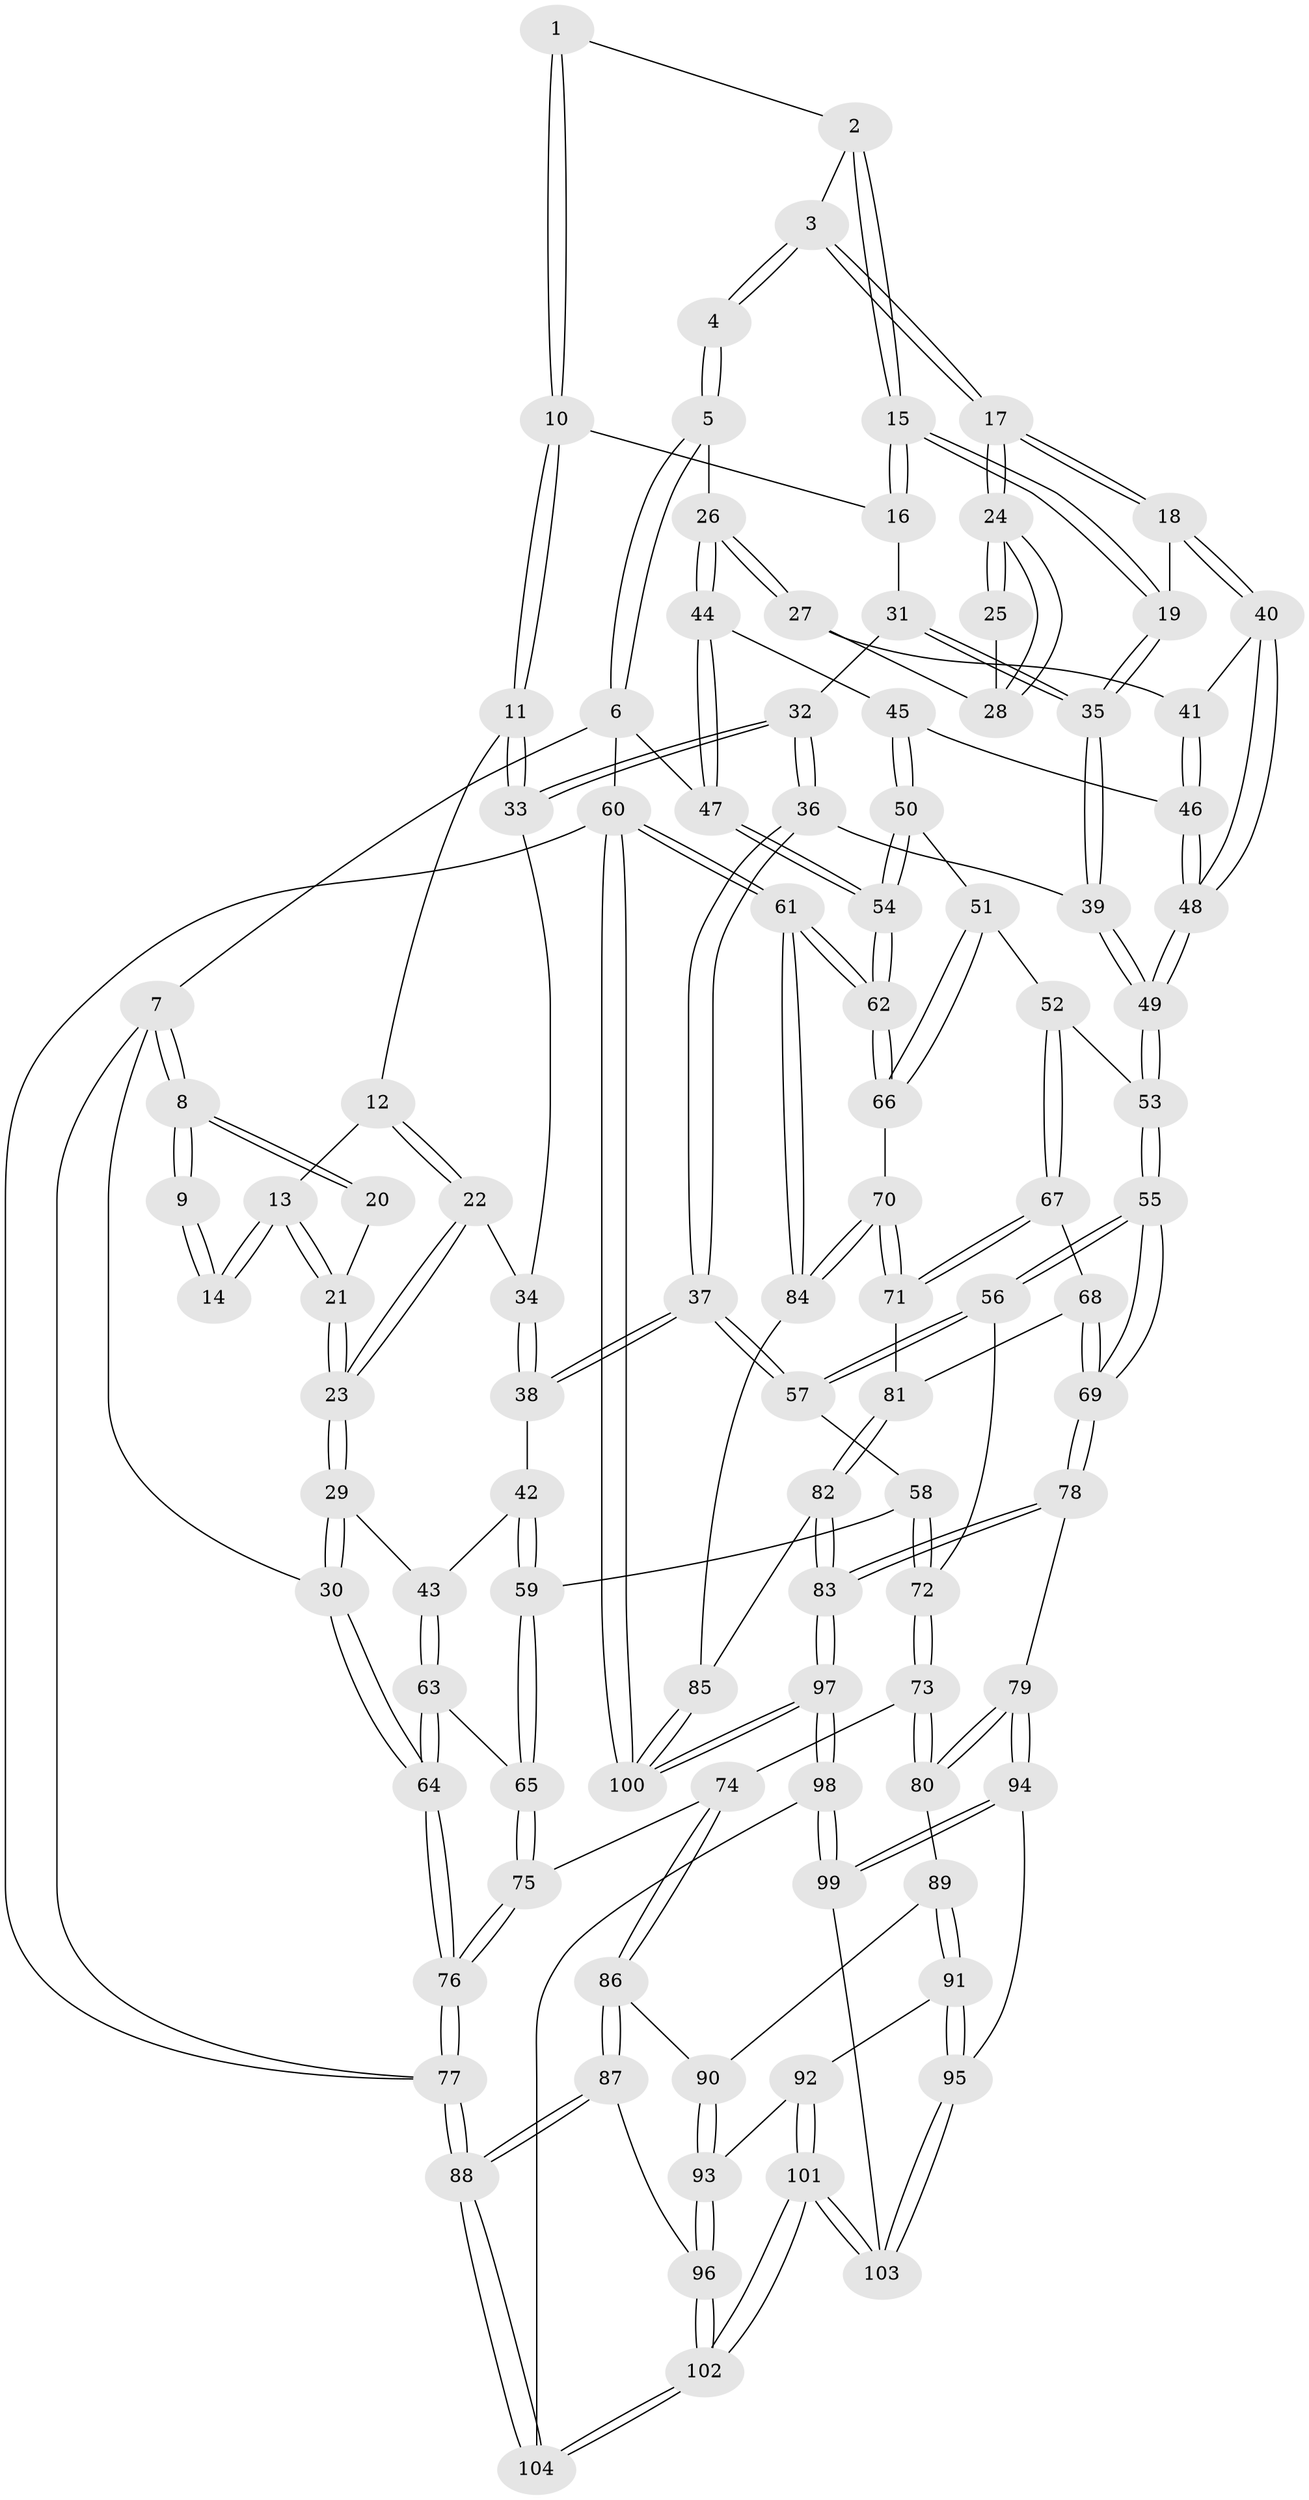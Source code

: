 // coarse degree distribution, {3: 0.21951219512195122, 2: 0.024390243902439025, 5: 0.2682926829268293, 7: 0.04878048780487805, 6: 0.17073170731707318, 4: 0.2682926829268293}
// Generated by graph-tools (version 1.1) at 2025/04/03/04/25 22:04:27]
// undirected, 104 vertices, 257 edges
graph export_dot {
graph [start="1"]
  node [color=gray90,style=filled];
  1 [pos="+0.37605194056556673+0"];
  2 [pos="+0.5535777249391505+0"];
  3 [pos="+0.6317483017133639+0"];
  4 [pos="+0.9035662193847809+0"];
  5 [pos="+0.9604529822223239+0"];
  6 [pos="+1+0"];
  7 [pos="+0+0"];
  8 [pos="+0+0"];
  9 [pos="+0.06643938239695893+0"];
  10 [pos="+0.34779957257907795+0.010409100332353432"];
  11 [pos="+0.25961096456017796+0.08109151971779309"];
  12 [pos="+0.18306717848022339+0.04549444070084195"];
  13 [pos="+0.1775942911194398+0.03855905573058711"];
  14 [pos="+0.1750511860560703+0.033668548545058075"];
  15 [pos="+0.4972161037701665+0.10624139850593949"];
  16 [pos="+0.4021893857244649+0.08407234260360516"];
  17 [pos="+0.5922953301354584+0.14323617792442161"];
  18 [pos="+0.571944765635323+0.18218948792127496"];
  19 [pos="+0.5489244882734037+0.17587164255256282"];
  20 [pos="+0.07530880352049858+0.06730843815238514"];
  21 [pos="+0.08477085931485792+0.11189553901912323"];
  22 [pos="+0.13357700905147488+0.17648155299364926"];
  23 [pos="+0.07111128134908826+0.23096138638298666"];
  24 [pos="+0.5925587191510069+0.14298952283094296"];
  25 [pos="+0.8439551343962628+0"];
  26 [pos="+0.8618197427988428+0.20668694432348889"];
  27 [pos="+0.7654850595865189+0.15081734294755741"];
  28 [pos="+0.7851280378676889+0.03596853816587028"];
  29 [pos="+0.011774427293278813+0.3232571754305188"];
  30 [pos="+0+0.30678477793262393"];
  31 [pos="+0.37909600033872215+0.12757076202189518"];
  32 [pos="+0.31898371804041625+0.1693424126832608"];
  33 [pos="+0.2630028435409587+0.1343693466946658"];
  34 [pos="+0.2553066696846229+0.14168789029888756"];
  35 [pos="+0.4342151154499416+0.24182176088431004"];
  36 [pos="+0.36059644234561056+0.313659212805736"];
  37 [pos="+0.3227600477898891+0.35562204757888893"];
  38 [pos="+0.21116616064792126+0.34330810326554506"];
  39 [pos="+0.36404298070523244+0.3120734355070652"];
  40 [pos="+0.6124663023596435+0.22168897953074582"];
  41 [pos="+0.7320340856277161+0.17945301925603444"];
  42 [pos="+0.16940400493031801+0.3475291014175373"];
  43 [pos="+0.03553326049580177+0.3362621866430208"];
  44 [pos="+0.9141451744742484+0.2597917126312176"];
  45 [pos="+0.8720862649476335+0.3150474559624505"];
  46 [pos="+0.8000029253751745+0.30892971322766033"];
  47 [pos="+1+0.1435723455000347"];
  48 [pos="+0.6328740706699905+0.37086800492572"];
  49 [pos="+0.6300707987278813+0.3806184157458358"];
  50 [pos="+0.8773057121202429+0.3858050485265333"];
  51 [pos="+0.8237100958242712+0.4742579546343152"];
  52 [pos="+0.7517409058615351+0.47834487806733733"];
  53 [pos="+0.6309186751715385+0.40803965661231895"];
  54 [pos="+1+0.5239072389150494"];
  55 [pos="+0.5314172325740284+0.532167056035579"];
  56 [pos="+0.5062228124481307+0.521440882349605"];
  57 [pos="+0.33217394318855037+0.3775890682869942"];
  58 [pos="+0.3008657207747975+0.5305943561513091"];
  59 [pos="+0.22410461102311177+0.5335747378540276"];
  60 [pos="+1+1"];
  61 [pos="+1+0.6078970195159931"];
  62 [pos="+1+0.5393436348097482"];
  63 [pos="+0.11598272744789252+0.5913443420984412"];
  64 [pos="+0+0.8177095457776669"];
  65 [pos="+0.14089937006413505+0.6052762157489924"];
  66 [pos="+0.8389827270318907+0.4928056996393055"];
  67 [pos="+0.7438731077729311+0.5313025910503512"];
  68 [pos="+0.684615527443655+0.6070798434811242"];
  69 [pos="+0.5462101635535109+0.6542997663609796"];
  70 [pos="+0.8720651919228523+0.6217816482005364"];
  71 [pos="+0.7872103893987183+0.638378236062021"];
  72 [pos="+0.3191346129656478+0.5693733446643345"];
  73 [pos="+0.31446865620717634+0.614027940340341"];
  74 [pos="+0.19914760791401676+0.6827223758149711"];
  75 [pos="+0.19569791680748938+0.6810637351580077"];
  76 [pos="+0+1"];
  77 [pos="+0+1"];
  78 [pos="+0.5405790682893229+0.6856064673358444"];
  79 [pos="+0.5259860955571333+0.6964372413982259"];
  80 [pos="+0.44629591529326307+0.7106149903288028"];
  81 [pos="+0.779959846379983+0.6445140691269802"];
  82 [pos="+0.740538742892123+0.732124460383384"];
  83 [pos="+0.6755453885985946+0.7679990817318572"];
  84 [pos="+0.9613923981364976+0.6767891252820932"];
  85 [pos="+0.8982550693101627+0.7677002917748559"];
  86 [pos="+0.2374015688953455+0.7535264724747636"];
  87 [pos="+0.20986958968783528+0.8493470088030727"];
  88 [pos="+0+1"];
  89 [pos="+0.39720741058715625+0.7500133523798729"];
  90 [pos="+0.29571211988902185+0.7602882643977203"];
  91 [pos="+0.37876495394030774+0.847062736844179"];
  92 [pos="+0.36246651759183396+0.8588776294390623"];
  93 [pos="+0.32382143766160787+0.8626875560677334"];
  94 [pos="+0.5119062478353923+0.8435751013299303"];
  95 [pos="+0.4179510720704117+0.8782830166625699"];
  96 [pos="+0.2933096046681908+0.8783602806918425"];
  97 [pos="+0.7915315110925616+1"];
  98 [pos="+0.7843244022571828+1"];
  99 [pos="+0.5280466444160566+0.9010317826601126"];
  100 [pos="+0.8568547242952967+1"];
  101 [pos="+0.3576135390992545+1"];
  102 [pos="+0.3484407306380687+1"];
  103 [pos="+0.4258283808163371+0.9420838341673917"];
  104 [pos="+0.3316790407592084+1"];
  1 -- 2;
  1 -- 10;
  1 -- 10;
  2 -- 3;
  2 -- 15;
  2 -- 15;
  3 -- 4;
  3 -- 4;
  3 -- 17;
  3 -- 17;
  4 -- 5;
  4 -- 5;
  5 -- 6;
  5 -- 6;
  5 -- 26;
  6 -- 7;
  6 -- 47;
  6 -- 60;
  7 -- 8;
  7 -- 8;
  7 -- 30;
  7 -- 77;
  8 -- 9;
  8 -- 9;
  8 -- 20;
  8 -- 20;
  9 -- 14;
  9 -- 14;
  10 -- 11;
  10 -- 11;
  10 -- 16;
  11 -- 12;
  11 -- 33;
  11 -- 33;
  12 -- 13;
  12 -- 22;
  12 -- 22;
  13 -- 14;
  13 -- 14;
  13 -- 21;
  13 -- 21;
  15 -- 16;
  15 -- 16;
  15 -- 19;
  15 -- 19;
  16 -- 31;
  17 -- 18;
  17 -- 18;
  17 -- 24;
  17 -- 24;
  18 -- 19;
  18 -- 40;
  18 -- 40;
  19 -- 35;
  19 -- 35;
  20 -- 21;
  21 -- 23;
  21 -- 23;
  22 -- 23;
  22 -- 23;
  22 -- 34;
  23 -- 29;
  23 -- 29;
  24 -- 25;
  24 -- 25;
  24 -- 28;
  24 -- 28;
  25 -- 28;
  26 -- 27;
  26 -- 27;
  26 -- 44;
  26 -- 44;
  27 -- 28;
  27 -- 41;
  29 -- 30;
  29 -- 30;
  29 -- 43;
  30 -- 64;
  30 -- 64;
  31 -- 32;
  31 -- 35;
  31 -- 35;
  32 -- 33;
  32 -- 33;
  32 -- 36;
  32 -- 36;
  33 -- 34;
  34 -- 38;
  34 -- 38;
  35 -- 39;
  35 -- 39;
  36 -- 37;
  36 -- 37;
  36 -- 39;
  37 -- 38;
  37 -- 38;
  37 -- 57;
  37 -- 57;
  38 -- 42;
  39 -- 49;
  39 -- 49;
  40 -- 41;
  40 -- 48;
  40 -- 48;
  41 -- 46;
  41 -- 46;
  42 -- 43;
  42 -- 59;
  42 -- 59;
  43 -- 63;
  43 -- 63;
  44 -- 45;
  44 -- 47;
  44 -- 47;
  45 -- 46;
  45 -- 50;
  45 -- 50;
  46 -- 48;
  46 -- 48;
  47 -- 54;
  47 -- 54;
  48 -- 49;
  48 -- 49;
  49 -- 53;
  49 -- 53;
  50 -- 51;
  50 -- 54;
  50 -- 54;
  51 -- 52;
  51 -- 66;
  51 -- 66;
  52 -- 53;
  52 -- 67;
  52 -- 67;
  53 -- 55;
  53 -- 55;
  54 -- 62;
  54 -- 62;
  55 -- 56;
  55 -- 56;
  55 -- 69;
  55 -- 69;
  56 -- 57;
  56 -- 57;
  56 -- 72;
  57 -- 58;
  58 -- 59;
  58 -- 72;
  58 -- 72;
  59 -- 65;
  59 -- 65;
  60 -- 61;
  60 -- 61;
  60 -- 100;
  60 -- 100;
  60 -- 77;
  61 -- 62;
  61 -- 62;
  61 -- 84;
  61 -- 84;
  62 -- 66;
  62 -- 66;
  63 -- 64;
  63 -- 64;
  63 -- 65;
  64 -- 76;
  64 -- 76;
  65 -- 75;
  65 -- 75;
  66 -- 70;
  67 -- 68;
  67 -- 71;
  67 -- 71;
  68 -- 69;
  68 -- 69;
  68 -- 81;
  69 -- 78;
  69 -- 78;
  70 -- 71;
  70 -- 71;
  70 -- 84;
  70 -- 84;
  71 -- 81;
  72 -- 73;
  72 -- 73;
  73 -- 74;
  73 -- 80;
  73 -- 80;
  74 -- 75;
  74 -- 86;
  74 -- 86;
  75 -- 76;
  75 -- 76;
  76 -- 77;
  76 -- 77;
  77 -- 88;
  77 -- 88;
  78 -- 79;
  78 -- 83;
  78 -- 83;
  79 -- 80;
  79 -- 80;
  79 -- 94;
  79 -- 94;
  80 -- 89;
  81 -- 82;
  81 -- 82;
  82 -- 83;
  82 -- 83;
  82 -- 85;
  83 -- 97;
  83 -- 97;
  84 -- 85;
  85 -- 100;
  85 -- 100;
  86 -- 87;
  86 -- 87;
  86 -- 90;
  87 -- 88;
  87 -- 88;
  87 -- 96;
  88 -- 104;
  88 -- 104;
  89 -- 90;
  89 -- 91;
  89 -- 91;
  90 -- 93;
  90 -- 93;
  91 -- 92;
  91 -- 95;
  91 -- 95;
  92 -- 93;
  92 -- 101;
  92 -- 101;
  93 -- 96;
  93 -- 96;
  94 -- 95;
  94 -- 99;
  94 -- 99;
  95 -- 103;
  95 -- 103;
  96 -- 102;
  96 -- 102;
  97 -- 98;
  97 -- 98;
  97 -- 100;
  97 -- 100;
  98 -- 99;
  98 -- 99;
  98 -- 104;
  99 -- 103;
  101 -- 102;
  101 -- 102;
  101 -- 103;
  101 -- 103;
  102 -- 104;
  102 -- 104;
}
